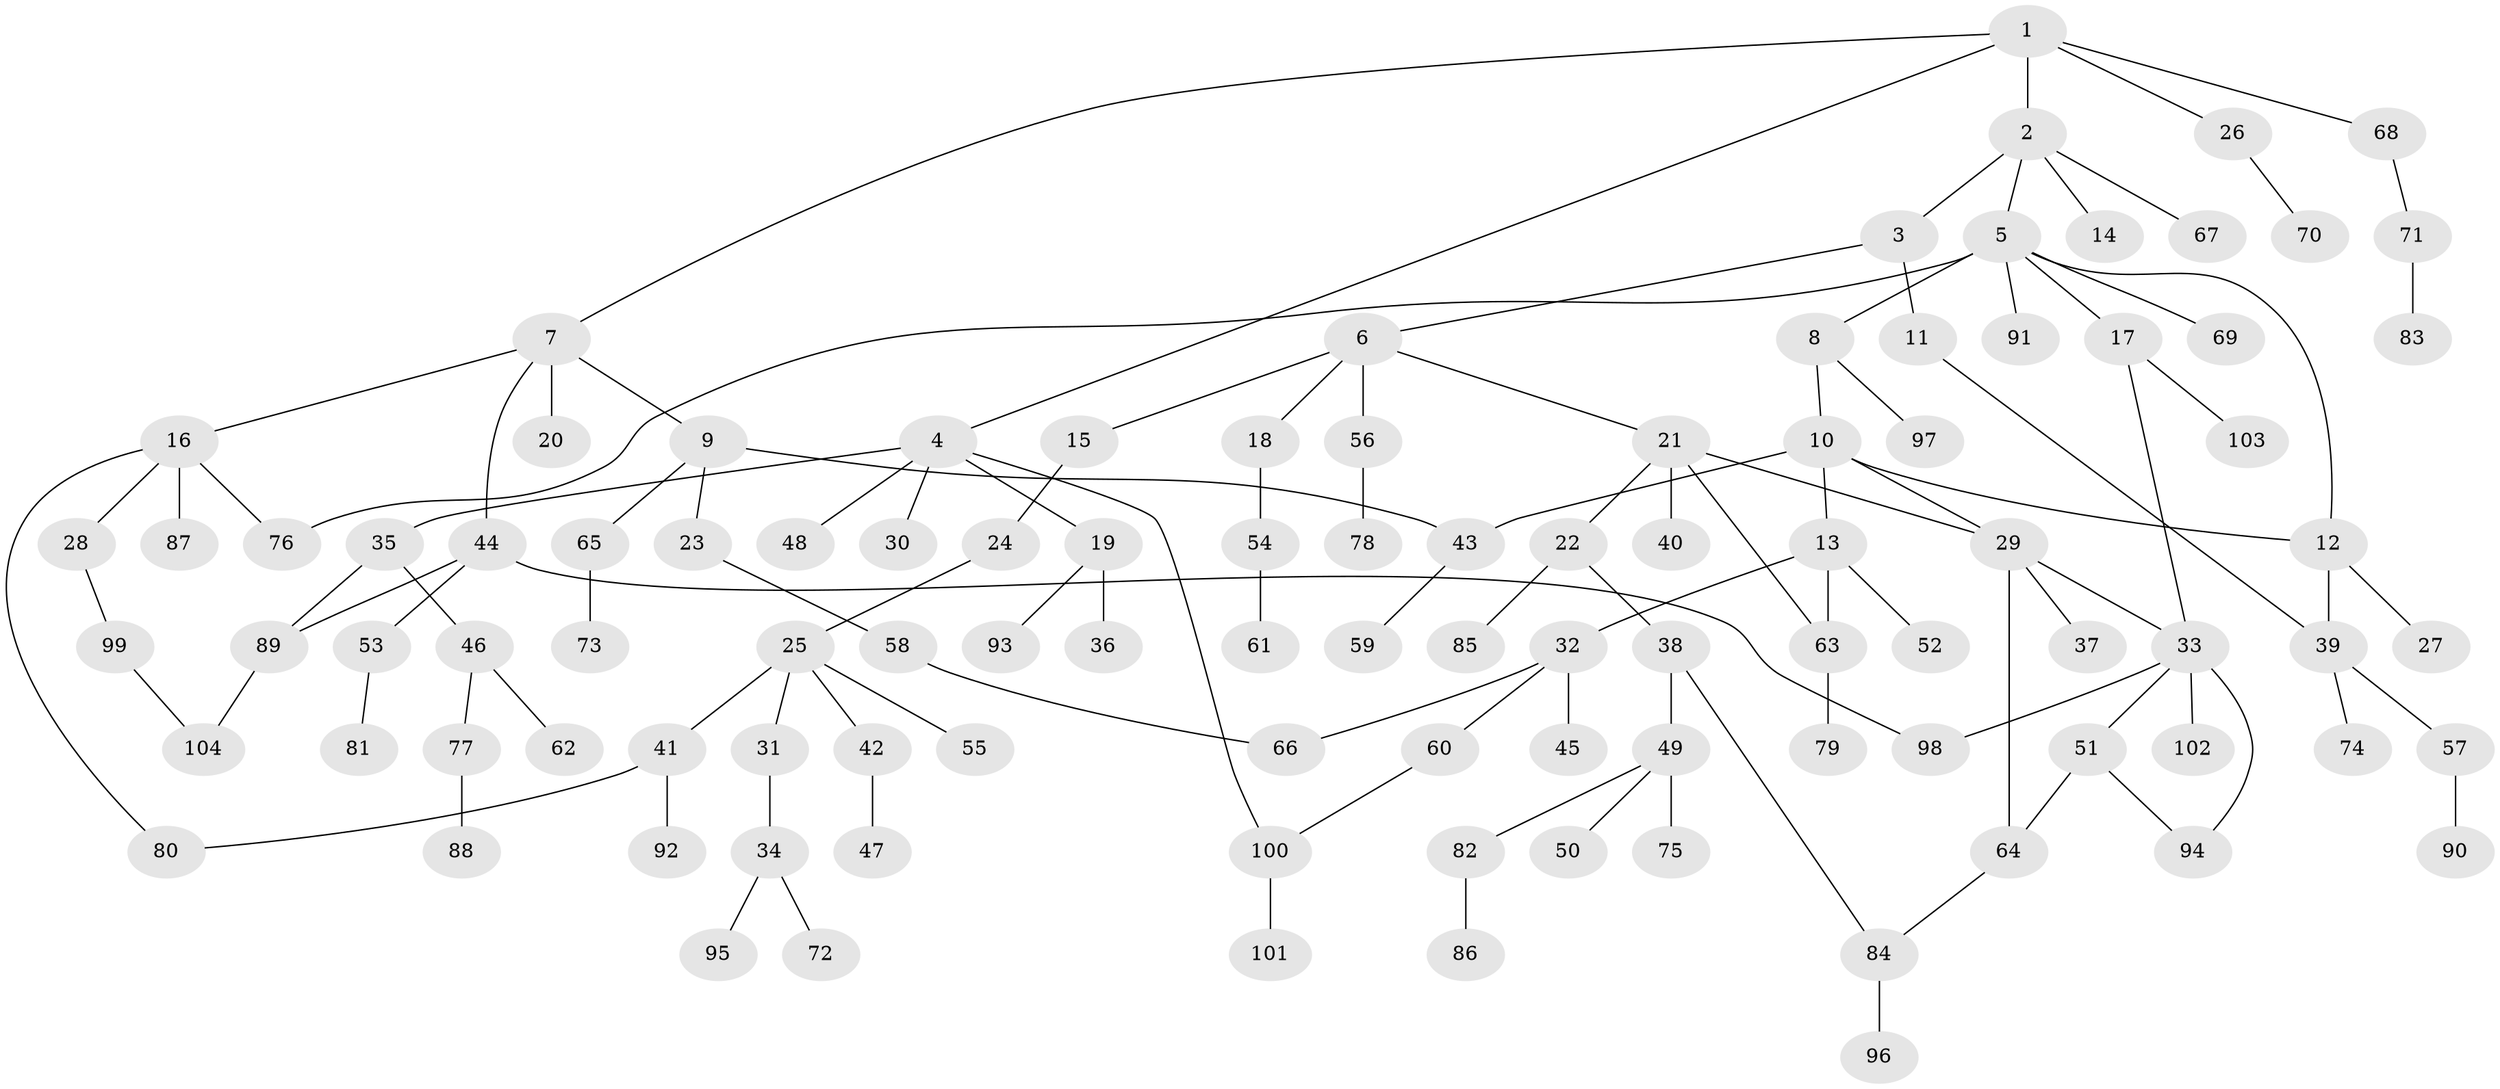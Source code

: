 // Generated by graph-tools (version 1.1) at 2025/42/03/09/25 04:42:59]
// undirected, 104 vertices, 119 edges
graph export_dot {
graph [start="1"]
  node [color=gray90,style=filled];
  1;
  2;
  3;
  4;
  5;
  6;
  7;
  8;
  9;
  10;
  11;
  12;
  13;
  14;
  15;
  16;
  17;
  18;
  19;
  20;
  21;
  22;
  23;
  24;
  25;
  26;
  27;
  28;
  29;
  30;
  31;
  32;
  33;
  34;
  35;
  36;
  37;
  38;
  39;
  40;
  41;
  42;
  43;
  44;
  45;
  46;
  47;
  48;
  49;
  50;
  51;
  52;
  53;
  54;
  55;
  56;
  57;
  58;
  59;
  60;
  61;
  62;
  63;
  64;
  65;
  66;
  67;
  68;
  69;
  70;
  71;
  72;
  73;
  74;
  75;
  76;
  77;
  78;
  79;
  80;
  81;
  82;
  83;
  84;
  85;
  86;
  87;
  88;
  89;
  90;
  91;
  92;
  93;
  94;
  95;
  96;
  97;
  98;
  99;
  100;
  101;
  102;
  103;
  104;
  1 -- 2;
  1 -- 4;
  1 -- 7;
  1 -- 26;
  1 -- 68;
  2 -- 3;
  2 -- 5;
  2 -- 14;
  2 -- 67;
  3 -- 6;
  3 -- 11;
  4 -- 19;
  4 -- 30;
  4 -- 35;
  4 -- 48;
  4 -- 100;
  5 -- 8;
  5 -- 12;
  5 -- 17;
  5 -- 69;
  5 -- 76;
  5 -- 91;
  6 -- 15;
  6 -- 18;
  6 -- 21;
  6 -- 56;
  7 -- 9;
  7 -- 16;
  7 -- 20;
  7 -- 44;
  8 -- 10;
  8 -- 97;
  9 -- 23;
  9 -- 65;
  9 -- 43;
  10 -- 13;
  10 -- 43;
  10 -- 12;
  10 -- 29;
  11 -- 39;
  12 -- 27;
  12 -- 39;
  13 -- 32;
  13 -- 52;
  13 -- 63;
  15 -- 24;
  16 -- 28;
  16 -- 87;
  16 -- 76;
  16 -- 80;
  17 -- 103;
  17 -- 33;
  18 -- 54;
  19 -- 36;
  19 -- 93;
  21 -- 22;
  21 -- 29;
  21 -- 40;
  21 -- 63;
  22 -- 38;
  22 -- 85;
  23 -- 58;
  24 -- 25;
  25 -- 31;
  25 -- 41;
  25 -- 42;
  25 -- 55;
  26 -- 70;
  28 -- 99;
  29 -- 33;
  29 -- 37;
  29 -- 64;
  31 -- 34;
  32 -- 45;
  32 -- 60;
  32 -- 66;
  33 -- 51;
  33 -- 94;
  33 -- 98;
  33 -- 102;
  34 -- 72;
  34 -- 95;
  35 -- 46;
  35 -- 89;
  38 -- 49;
  38 -- 84;
  39 -- 57;
  39 -- 74;
  41 -- 80;
  41 -- 92;
  42 -- 47;
  43 -- 59;
  44 -- 53;
  44 -- 89;
  44 -- 98;
  46 -- 62;
  46 -- 77;
  49 -- 50;
  49 -- 75;
  49 -- 82;
  51 -- 94;
  51 -- 64;
  53 -- 81;
  54 -- 61;
  56 -- 78;
  57 -- 90;
  58 -- 66;
  60 -- 100;
  63 -- 79;
  64 -- 84;
  65 -- 73;
  68 -- 71;
  71 -- 83;
  77 -- 88;
  82 -- 86;
  84 -- 96;
  89 -- 104;
  99 -- 104;
  100 -- 101;
}
